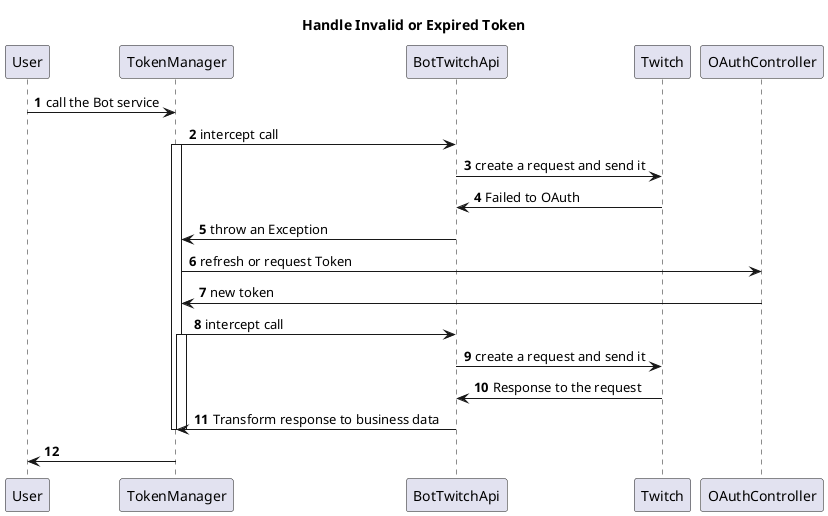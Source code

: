 @startuml
'https://plantuml.com/sequence-diagram

title Handle Invalid or Expired Token

autonumber
User -> TokenManager : call the Bot service

TokenManager -> BotTwitchApi : intercept call
activate TokenManager

BotTwitchApi -> Twitch : create a request and send it


Twitch -> BotTwitchApi : Failed to OAuth
BotTwitchApi -> TokenManager : throw an Exception

TokenManager -> OAuthController : refresh or request Token
OAuthController -> TokenManager : new token

TokenManager -> BotTwitchApi : intercept call
activate TokenManager
BotTwitchApi -> Twitch : create a request and send it
Twitch -> BotTwitchApi : Response to the request
BotTwitchApi -> TokenManager : Transform response to business data


deactivate TokenManager
deactivate TokenManager


TokenManager -> User

@enduml

